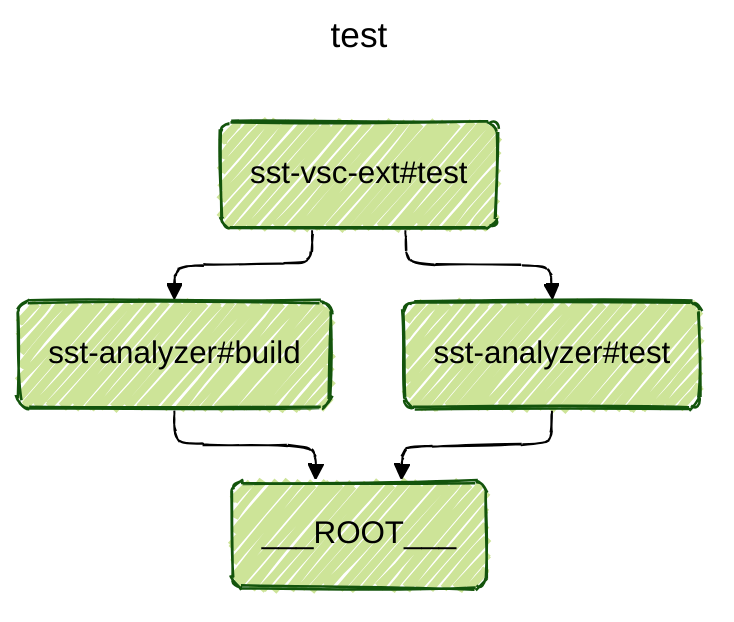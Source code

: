 ---
title: test
displayMode: compact
config:
    theme: forest
    look: handDrawn
    layout: elk
    elk:
        nodePlacementStrategy: SIMPLE
---
    
graph TD
	QHZT("sst-analyzer#build") --> ETTT("___ROOT___")
	JEGP("sst-analyzer#test") --> ETTT("___ROOT___")
	EMLE("sst-vsc-ext#test") --> QHZT("sst-analyzer#build")
	EMLE("sst-vsc-ext#test") --> JEGP("sst-analyzer#test")
